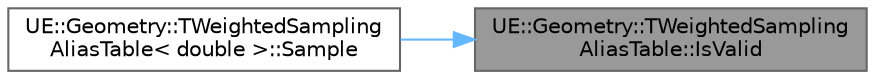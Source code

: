 digraph "UE::Geometry::TWeightedSamplingAliasTable::IsValid"
{
 // INTERACTIVE_SVG=YES
 // LATEX_PDF_SIZE
  bgcolor="transparent";
  edge [fontname=Helvetica,fontsize=10,labelfontname=Helvetica,labelfontsize=10];
  node [fontname=Helvetica,fontsize=10,shape=box,height=0.2,width=0.4];
  rankdir="RL";
  Node1 [id="Node000001",label="UE::Geometry::TWeightedSampling\lAliasTable::IsValid",height=0.2,width=0.4,color="gray40", fillcolor="grey60", style="filled", fontcolor="black",tooltip=" "];
  Node1 -> Node2 [id="edge1_Node000001_Node000002",dir="back",color="steelblue1",style="solid",tooltip=" "];
  Node2 [id="Node000002",label="UE::Geometry::TWeightedSampling\lAliasTable\< double \>::Sample",height=0.2,width=0.4,color="grey40", fillcolor="white", style="filled",URL="$d9/db8/classUE_1_1Geometry_1_1TWeightedSamplingAliasTable.html#af3d3702118d829811e94b822c71fc6a2",tooltip=" "];
}
